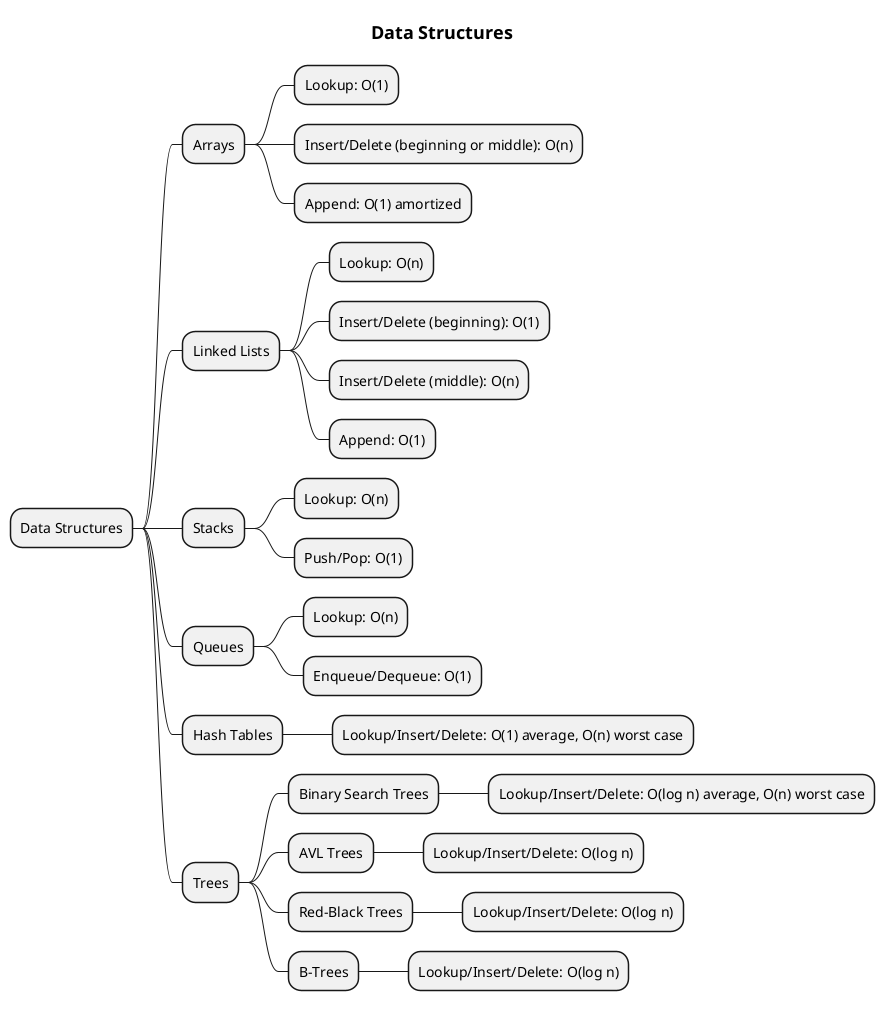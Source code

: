@startmindmap
title = Data Structures

* Data Structures
** Arrays
*** Lookup: O(1)
*** Insert/Delete (beginning or middle): O(n)
*** Append: O(1) amortized
** Linked Lists
*** Lookup: O(n)
*** Insert/Delete (beginning): O(1)
*** Insert/Delete (middle): O(n)
*** Append: O(1)
** Stacks
*** Lookup: O(n)
*** Push/Pop: O(1)
** Queues
*** Lookup: O(n)
*** Enqueue/Dequeue: O(1)
** Hash Tables
*** Lookup/Insert/Delete: O(1) average, O(n) worst case
** Trees
*** Binary Search Trees
**** Lookup/Insert/Delete: O(log n) average, O(n) worst case
*** AVL Trees
**** Lookup/Insert/Delete: O(log n)
*** Red-Black Trees
**** Lookup/Insert/Delete: O(log n)
*** B-Trees
**** Lookup/Insert/Delete: O(log n)
@endmindmap
